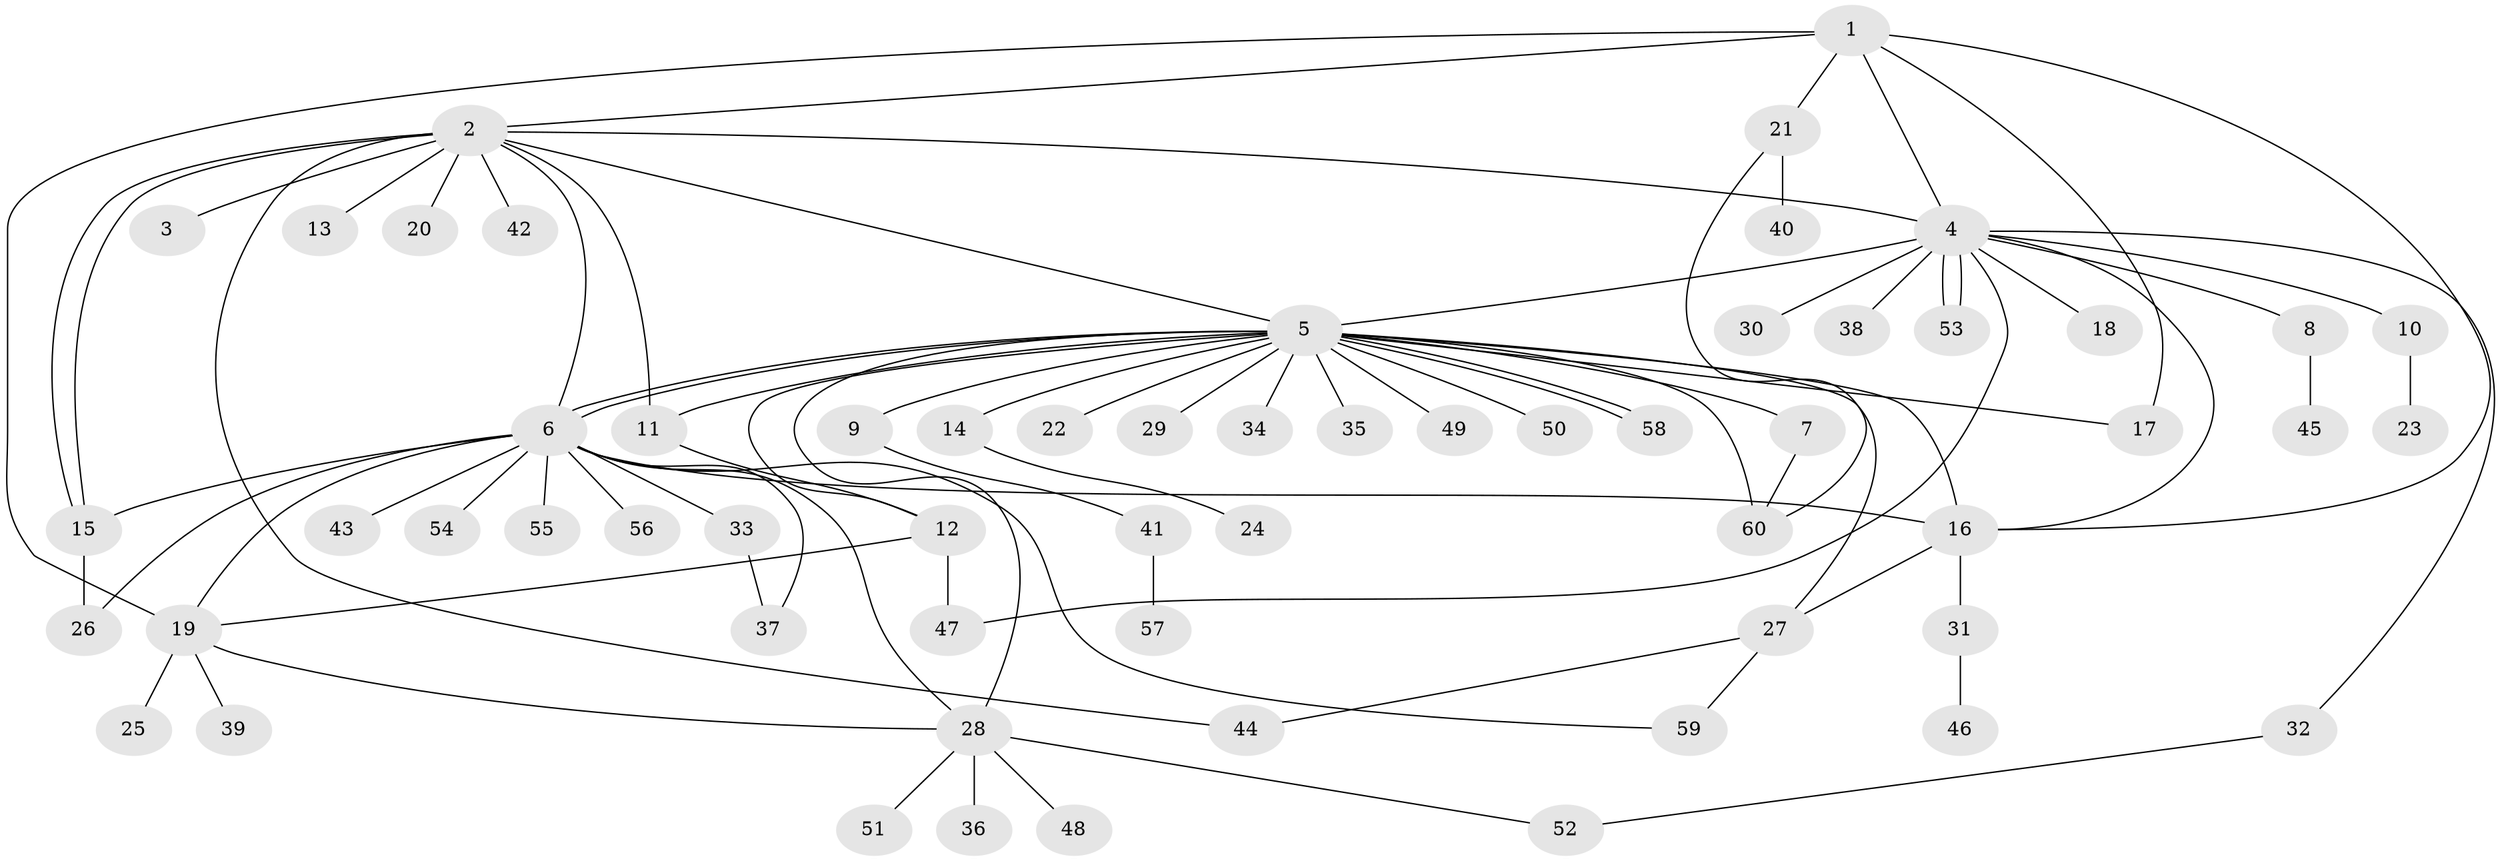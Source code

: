 // Generated by graph-tools (version 1.1) at 2025/11/02/27/25 16:11:15]
// undirected, 60 vertices, 86 edges
graph export_dot {
graph [start="1"]
  node [color=gray90,style=filled];
  1;
  2;
  3;
  4;
  5;
  6;
  7;
  8;
  9;
  10;
  11;
  12;
  13;
  14;
  15;
  16;
  17;
  18;
  19;
  20;
  21;
  22;
  23;
  24;
  25;
  26;
  27;
  28;
  29;
  30;
  31;
  32;
  33;
  34;
  35;
  36;
  37;
  38;
  39;
  40;
  41;
  42;
  43;
  44;
  45;
  46;
  47;
  48;
  49;
  50;
  51;
  52;
  53;
  54;
  55;
  56;
  57;
  58;
  59;
  60;
  1 -- 2;
  1 -- 4;
  1 -- 16;
  1 -- 17;
  1 -- 19;
  1 -- 21;
  2 -- 3;
  2 -- 4;
  2 -- 5;
  2 -- 6;
  2 -- 11;
  2 -- 13;
  2 -- 15;
  2 -- 15;
  2 -- 20;
  2 -- 42;
  2 -- 44;
  4 -- 5;
  4 -- 8;
  4 -- 10;
  4 -- 16;
  4 -- 18;
  4 -- 30;
  4 -- 32;
  4 -- 38;
  4 -- 47;
  4 -- 53;
  4 -- 53;
  5 -- 6;
  5 -- 6;
  5 -- 7;
  5 -- 9;
  5 -- 11;
  5 -- 12;
  5 -- 14;
  5 -- 16;
  5 -- 17;
  5 -- 22;
  5 -- 27;
  5 -- 28;
  5 -- 29;
  5 -- 34;
  5 -- 35;
  5 -- 49;
  5 -- 50;
  5 -- 58;
  5 -- 58;
  5 -- 60;
  6 -- 15;
  6 -- 16;
  6 -- 19;
  6 -- 26;
  6 -- 28;
  6 -- 33;
  6 -- 37;
  6 -- 43;
  6 -- 54;
  6 -- 55;
  6 -- 56;
  6 -- 59;
  7 -- 60;
  8 -- 45;
  9 -- 41;
  10 -- 23;
  11 -- 12;
  12 -- 19;
  12 -- 47;
  14 -- 24;
  15 -- 26;
  16 -- 27;
  16 -- 31;
  19 -- 25;
  19 -- 28;
  19 -- 39;
  21 -- 40;
  21 -- 60;
  27 -- 44;
  27 -- 59;
  28 -- 36;
  28 -- 48;
  28 -- 51;
  28 -- 52;
  31 -- 46;
  32 -- 52;
  33 -- 37;
  41 -- 57;
}
